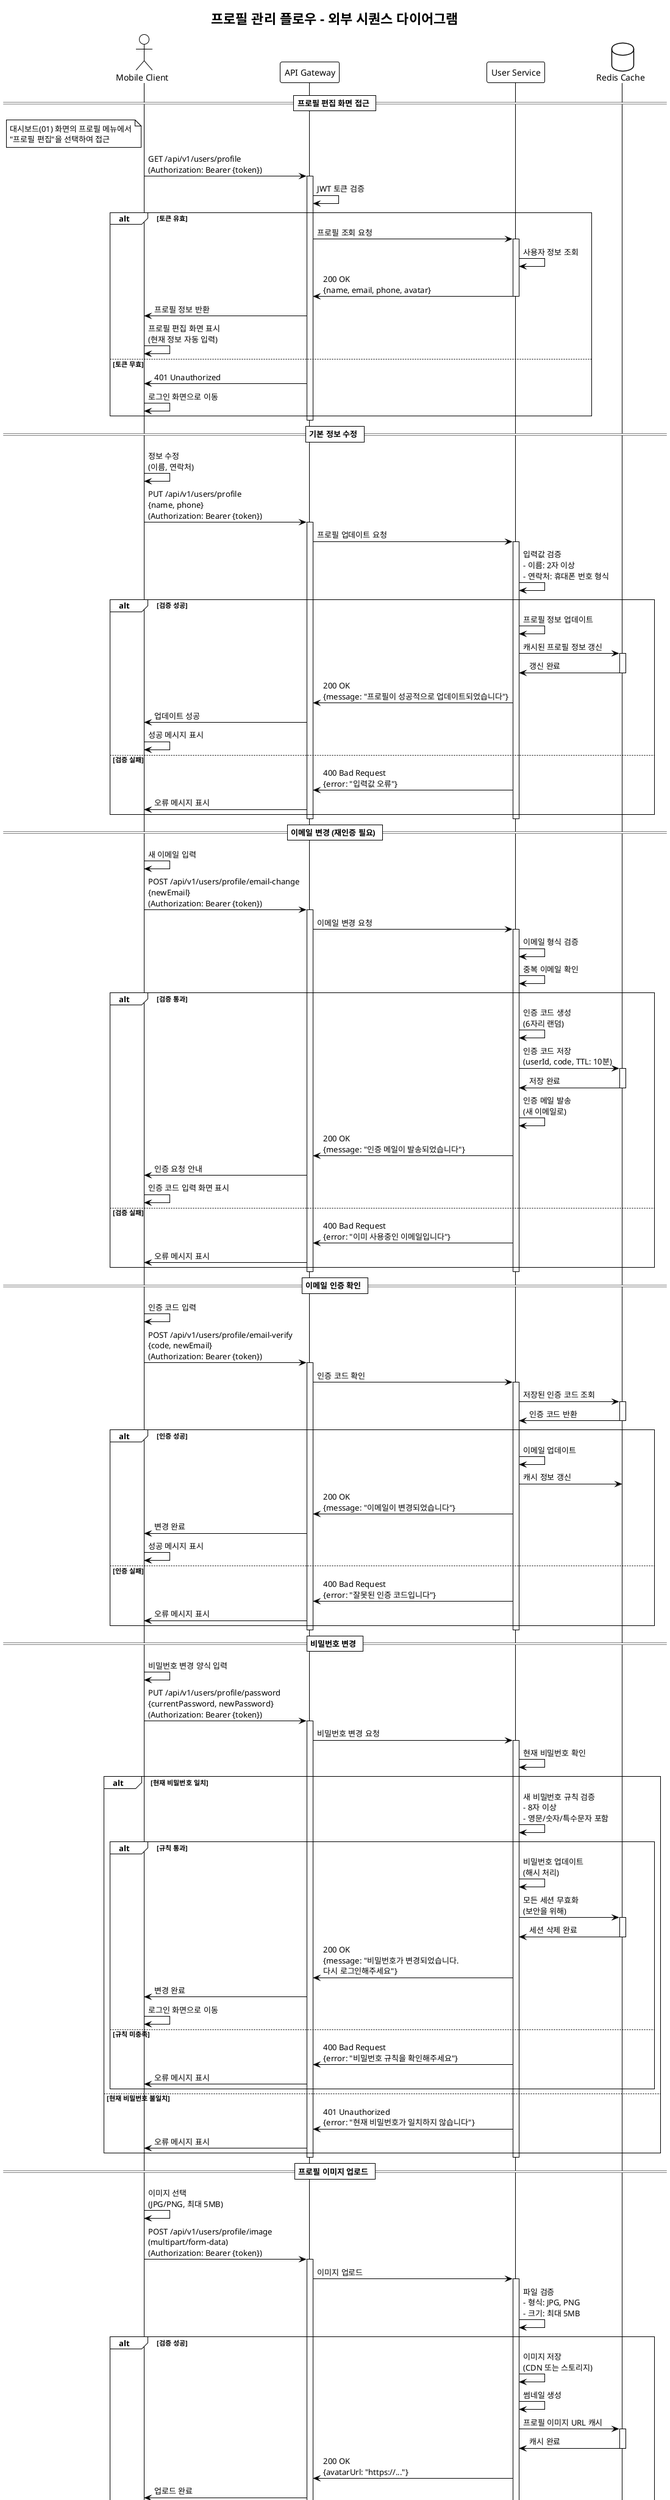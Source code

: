 @startuml 프로필관리플로우
!theme mono

title 프로필 관리 플로우 - 외부 시퀀스 다이어그램

actor "Mobile Client" as Client
participant "API Gateway" as Gateway
participant "User Service" as UserService
database "Redis Cache" as Redis

== 프로필 편집 화면 접근 ==
note left of Client
대시보드(01) 화면의 프로필 메뉴에서
"프로필 편집"을 선택하여 접근
end note

Client -> Gateway: GET /api/v1/users/profile\n(Authorization: Bearer {token})
activate Gateway

Gateway -> Gateway: JWT 토큰 검증

alt 토큰 유효
    Gateway -> UserService: 프로필 조회 요청
    activate UserService
    
    UserService -> UserService: 사용자 정보 조회
    UserService -> Gateway: 200 OK\n{name, email, phone, avatar}
    deactivate UserService
    
    Gateway -> Client: 프로필 정보 반환
    Client -> Client: 프로필 편집 화면 표시\n(현재 정보 자동 입력)
else 토큰 무효
    Gateway -> Client: 401 Unauthorized
    Client -> Client: 로그인 화면으로 이동
end

deactivate Gateway

== 기본 정보 수정 ==
Client -> Client: 정보 수정\n(이름, 연락처)
Client -> Gateway: PUT /api/v1/users/profile\n{name, phone}\n(Authorization: Bearer {token})
activate Gateway

Gateway -> UserService: 프로필 업데이트 요청
activate UserService

UserService -> UserService: 입력값 검증\n- 이름: 2자 이상\n- 연락처: 휴대폰 번호 형식

alt 검증 성공
    UserService -> UserService: 프로필 정보 업데이트
    
    UserService -> Redis: 캐시된 프로필 정보 갱신
    activate Redis
    Redis -> UserService: 갱신 완료
    deactivate Redis
    
    UserService -> Gateway: 200 OK\n{message: "프로필이 성공적으로 업데이트되었습니다"}
    Gateway -> Client: 업데이트 성공
    Client -> Client: 성공 메시지 표시
else 검증 실패
    UserService -> Gateway: 400 Bad Request\n{error: "입력값 오류"}
    Gateway -> Client: 오류 메시지 표시
end

deactivate UserService
deactivate Gateway

== 이메일 변경 (재인증 필요) ==
Client -> Client: 새 이메일 입력
Client -> Gateway: POST /api/v1/users/profile/email-change\n{newEmail}\n(Authorization: Bearer {token})
activate Gateway

Gateway -> UserService: 이메일 변경 요청
activate UserService

UserService -> UserService: 이메일 형식 검증
UserService -> UserService: 중복 이메일 확인

alt 검증 통과
    UserService -> UserService: 인증 코드 생성\n(6자리 랜덤)
    
    UserService -> Redis: 인증 코드 저장\n(userId, code, TTL: 10분)
    activate Redis
    Redis -> UserService: 저장 완료
    deactivate Redis
    
    UserService -> UserService: 인증 메일 발송\n(새 이메일로)
    
    UserService -> Gateway: 200 OK\n{message: "인증 메일이 발송되었습니다"}
    Gateway -> Client: 인증 요청 안내
    Client -> Client: 인증 코드 입력 화면 표시
else 검증 실패
    UserService -> Gateway: 400 Bad Request\n{error: "이미 사용중인 이메일입니다"}
    Gateway -> Client: 오류 메시지 표시
end

deactivate UserService
deactivate Gateway

== 이메일 인증 확인 ==
Client -> Client: 인증 코드 입력
Client -> Gateway: POST /api/v1/users/profile/email-verify\n{code, newEmail}\n(Authorization: Bearer {token})
activate Gateway

Gateway -> UserService: 인증 코드 확인
activate UserService

UserService -> Redis: 저장된 인증 코드 조회
activate Redis
Redis -> UserService: 인증 코드 반환
deactivate Redis

alt 인증 성공
    UserService -> UserService: 이메일 업데이트
    UserService -> Redis: 캐시 정보 갱신
    
    UserService -> Gateway: 200 OK\n{message: "이메일이 변경되었습니다"}
    Gateway -> Client: 변경 완료
    Client -> Client: 성공 메시지 표시
else 인증 실패
    UserService -> Gateway: 400 Bad Request\n{error: "잘못된 인증 코드입니다"}
    Gateway -> Client: 오류 메시지 표시
end

deactivate UserService
deactivate Gateway

== 비밀번호 변경 ==
Client -> Client: 비밀번호 변경 양식 입력
Client -> Gateway: PUT /api/v1/users/profile/password\n{currentPassword, newPassword}\n(Authorization: Bearer {token})
activate Gateway

Gateway -> UserService: 비밀번호 변경 요청
activate UserService

UserService -> UserService: 현재 비밀번호 확인

alt 현재 비밀번호 일치
    UserService -> UserService: 새 비밀번호 규칙 검증\n- 8자 이상\n- 영문/숫자/특수문자 포함
    
    alt 규칙 통과
        UserService -> UserService: 비밀번호 업데이트\n(해시 처리)
        
        UserService -> Redis: 모든 세션 무효화\n(보안을 위해)
        activate Redis
        Redis -> UserService: 세션 삭제 완료
        deactivate Redis
        
        UserService -> Gateway: 200 OK\n{message: "비밀번호가 변경되었습니다.\n다시 로그인해주세요"}
        Gateway -> Client: 변경 완료
        Client -> Client: 로그인 화면으로 이동
    else 규칙 미충족
        UserService -> Gateway: 400 Bad Request\n{error: "비밀번호 규칙을 확인해주세요"}
        Gateway -> Client: 오류 메시지 표시
    end
else 현재 비밀번호 불일치
    UserService -> Gateway: 401 Unauthorized\n{error: "현재 비밀번호가 일치하지 않습니다"}
    Gateway -> Client: 오류 메시지 표시
end

deactivate UserService
deactivate Gateway

== 프로필 이미지 업로드 ==
Client -> Client: 이미지 선택\n(JPG/PNG, 최대 5MB)
Client -> Gateway: POST /api/v1/users/profile/image\n(multipart/form-data)\n(Authorization: Bearer {token})
activate Gateway

Gateway -> UserService: 이미지 업로드
activate UserService

UserService -> UserService: 파일 검증\n- 형식: JPG, PNG\n- 크기: 최대 5MB

alt 검증 성공
    UserService -> UserService: 이미지 저장\n(CDN 또는 스토리지)
    UserService -> UserService: 썸네일 생성
    
    UserService -> Redis: 프로필 이미지 URL 캐시
    activate Redis
    Redis -> UserService: 캐시 완료
    deactivate Redis
    
    UserService -> Gateway: 200 OK\n{avatarUrl: "https://..."}
    Gateway -> Client: 업로드 완료
    Client -> Client: 미리보기 표시
else 검증 실패
    UserService -> Gateway: 400 Bad Request\n{error: "지원하지 않는 파일 형식입니다"}
    Gateway -> Client: 오류 메시지 표시
end

deactivate UserService
deactivate Gateway

== 변경사항 저장 확인 ==
Client -> Client: 저장 버튼 클릭
Client -> Client: 확인 다이얼로그 표시\n"변경사항을 저장하시겠습니까?"

alt 확인 선택
    Client -> Client: 저장 처리 진행\n(위의 각 API 호출)
else 취소 선택
    Client -> Client: 경고 다이얼로그 표시\n"변경사항이 저장되지 않습니다.\n계속하시겠습니까?"
    alt 계속 선택
        Client -> Client: 변경사항 취소\n이전 화면으로 이동
    else 머무르기 선택
        Client -> Client: 현재 화면 유지
    end
end

note right of Client
프로필 편집 가능 항목:
- 기본 정보: 이름, 연락처
- 이메일 (재인증 필요)
- 비밀번호 (현재 비밀번호 확인 필수)
- 프로필 이미지 (JPG/PNG, 최대 5MB)
end note

note right of UserService
보안 고려사항:
- 이메일 변경 시 재인증 필수
- 비밀번호 변경 시 현재 비밀번호 확인
- 비밀번호 변경 후 모든 세션 무효화
- 민감한 정보 변경 시 로그 기록
end note

@enduml